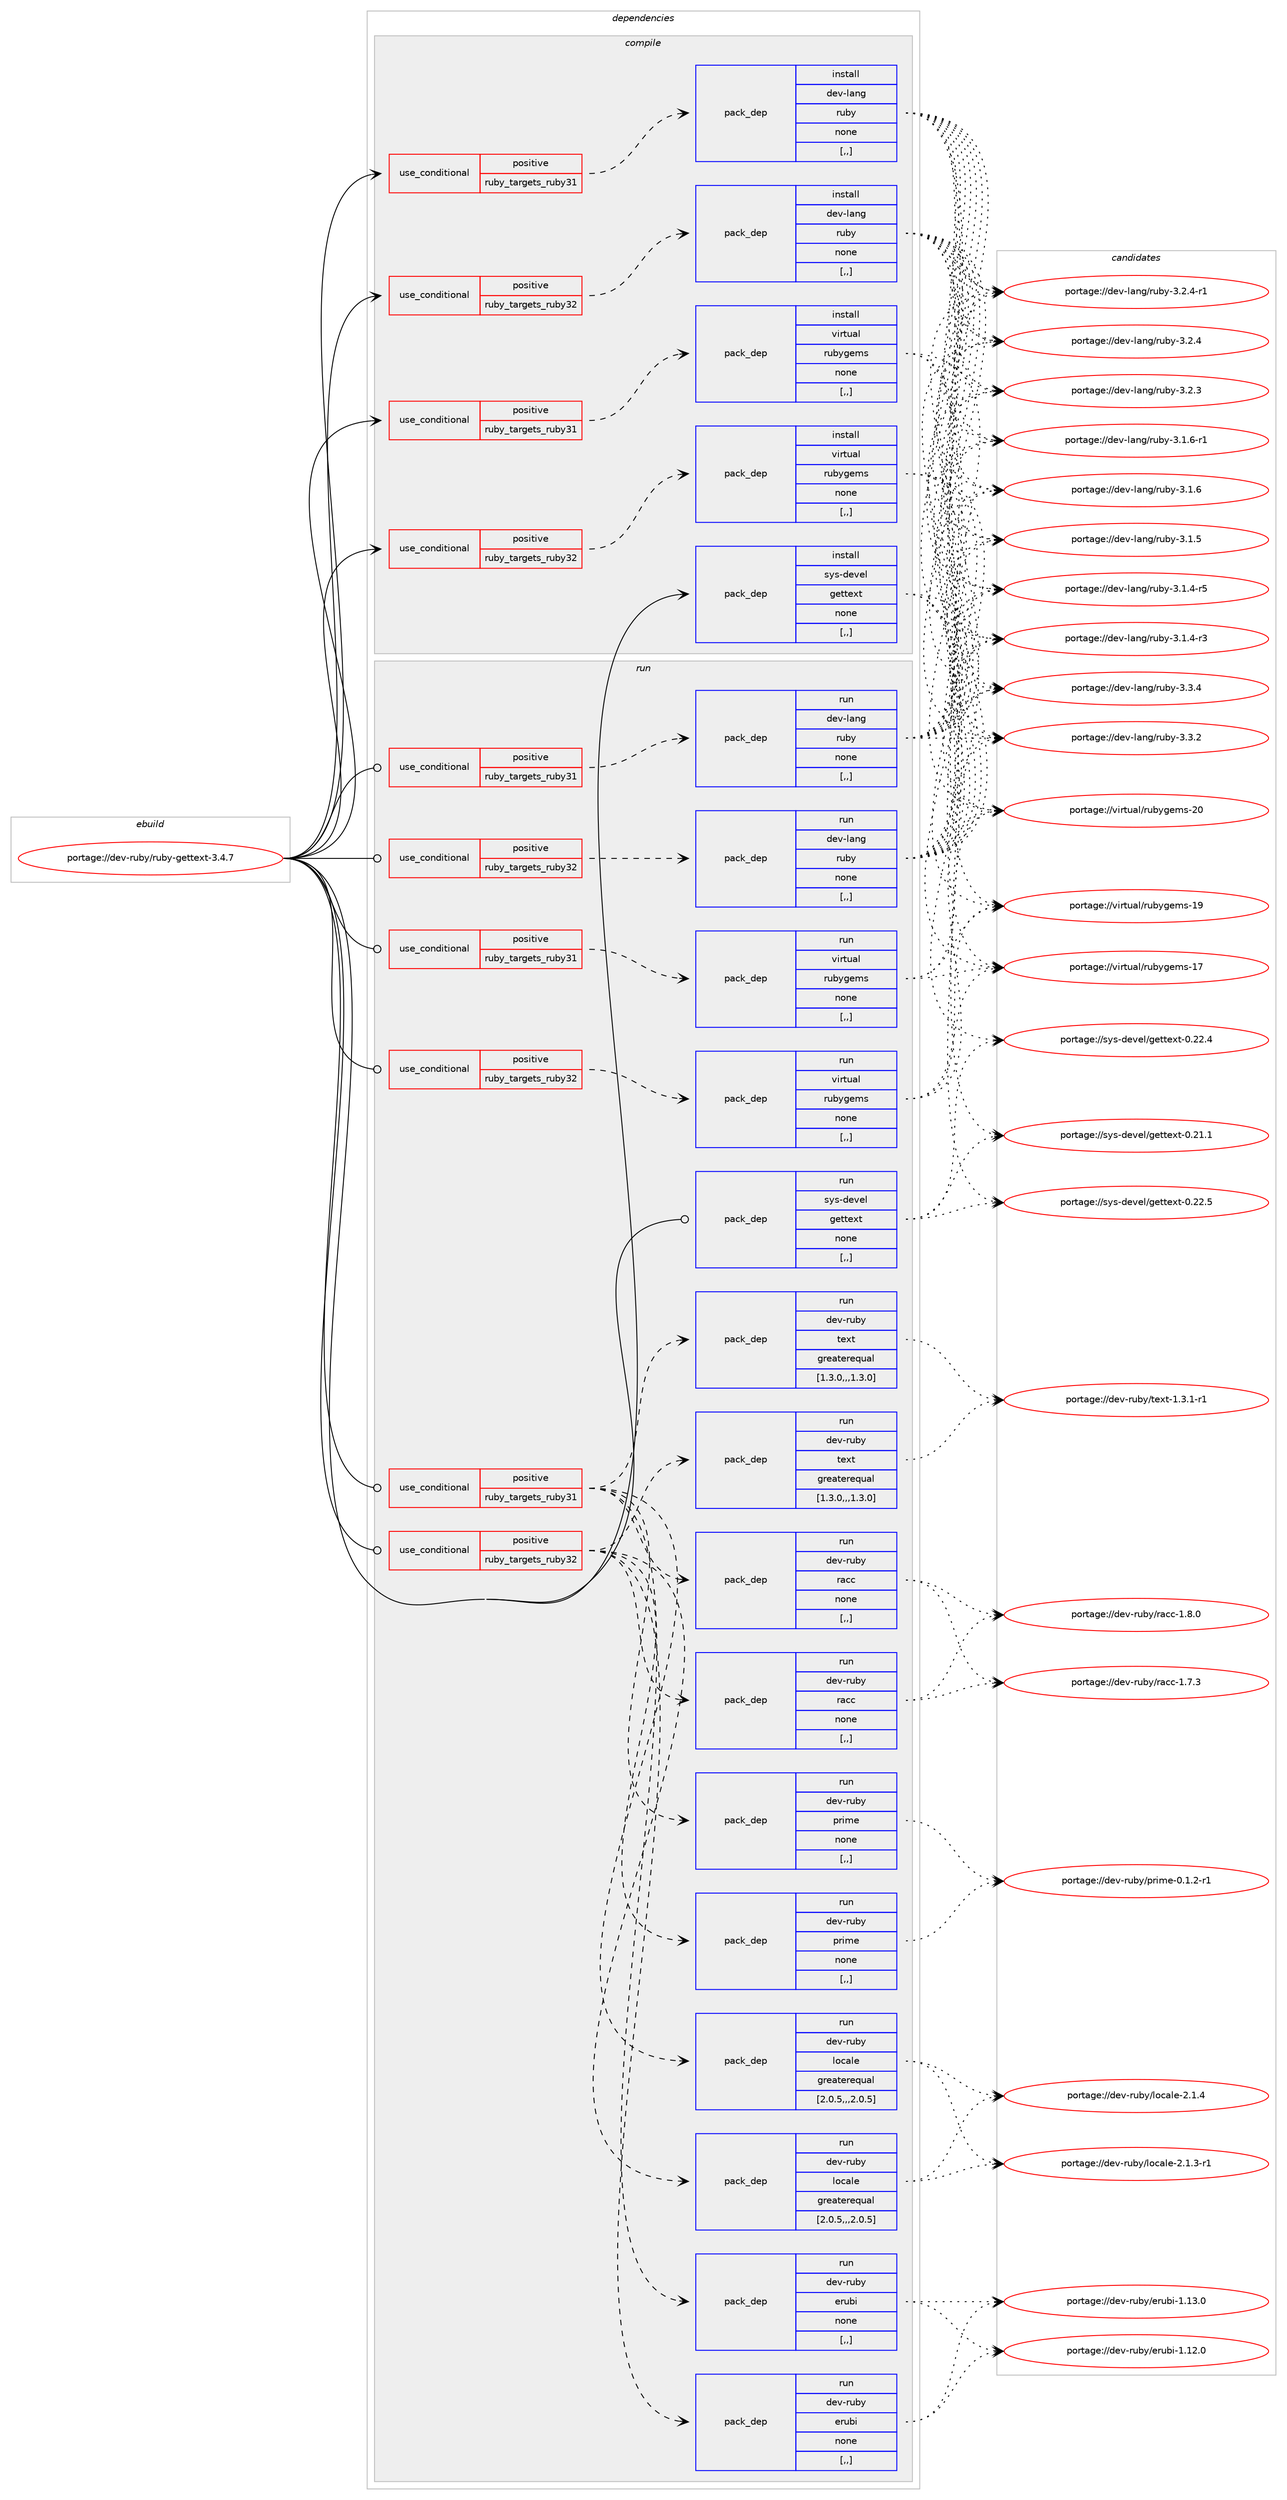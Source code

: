 digraph prolog {

# *************
# Graph options
# *************

newrank=true;
concentrate=true;
compound=true;
graph [rankdir=LR,fontname=Helvetica,fontsize=10,ranksep=1.5];#, ranksep=2.5, nodesep=0.2];
edge  [arrowhead=vee];
node  [fontname=Helvetica,fontsize=10];

# **********
# The ebuild
# **********

subgraph cluster_leftcol {
color=gray;
rank=same;
label=<<i>ebuild</i>>;
id [label="portage://dev-ruby/ruby-gettext-3.4.7", color=red, width=4, href="../dev-ruby/ruby-gettext-3.4.7.svg"];
}

# ****************
# The dependencies
# ****************

subgraph cluster_midcol {
color=gray;
label=<<i>dependencies</i>>;
subgraph cluster_compile {
fillcolor="#eeeeee";
style=filled;
label=<<i>compile</i>>;
subgraph cond55113 {
dependency199911 [label=<<TABLE BORDER="0" CELLBORDER="1" CELLSPACING="0" CELLPADDING="4"><TR><TD ROWSPAN="3" CELLPADDING="10">use_conditional</TD></TR><TR><TD>positive</TD></TR><TR><TD>ruby_targets_ruby31</TD></TR></TABLE>>, shape=none, color=red];
subgraph pack143409 {
dependency199912 [label=<<TABLE BORDER="0" CELLBORDER="1" CELLSPACING="0" CELLPADDING="4" WIDTH="220"><TR><TD ROWSPAN="6" CELLPADDING="30">pack_dep</TD></TR><TR><TD WIDTH="110">install</TD></TR><TR><TD>dev-lang</TD></TR><TR><TD>ruby</TD></TR><TR><TD>none</TD></TR><TR><TD>[,,]</TD></TR></TABLE>>, shape=none, color=blue];
}
dependency199911:e -> dependency199912:w [weight=20,style="dashed",arrowhead="vee"];
}
id:e -> dependency199911:w [weight=20,style="solid",arrowhead="vee"];
subgraph cond55114 {
dependency199913 [label=<<TABLE BORDER="0" CELLBORDER="1" CELLSPACING="0" CELLPADDING="4"><TR><TD ROWSPAN="3" CELLPADDING="10">use_conditional</TD></TR><TR><TD>positive</TD></TR><TR><TD>ruby_targets_ruby31</TD></TR></TABLE>>, shape=none, color=red];
subgraph pack143410 {
dependency199914 [label=<<TABLE BORDER="0" CELLBORDER="1" CELLSPACING="0" CELLPADDING="4" WIDTH="220"><TR><TD ROWSPAN="6" CELLPADDING="30">pack_dep</TD></TR><TR><TD WIDTH="110">install</TD></TR><TR><TD>virtual</TD></TR><TR><TD>rubygems</TD></TR><TR><TD>none</TD></TR><TR><TD>[,,]</TD></TR></TABLE>>, shape=none, color=blue];
}
dependency199913:e -> dependency199914:w [weight=20,style="dashed",arrowhead="vee"];
}
id:e -> dependency199913:w [weight=20,style="solid",arrowhead="vee"];
subgraph cond55115 {
dependency199915 [label=<<TABLE BORDER="0" CELLBORDER="1" CELLSPACING="0" CELLPADDING="4"><TR><TD ROWSPAN="3" CELLPADDING="10">use_conditional</TD></TR><TR><TD>positive</TD></TR><TR><TD>ruby_targets_ruby32</TD></TR></TABLE>>, shape=none, color=red];
subgraph pack143411 {
dependency199916 [label=<<TABLE BORDER="0" CELLBORDER="1" CELLSPACING="0" CELLPADDING="4" WIDTH="220"><TR><TD ROWSPAN="6" CELLPADDING="30">pack_dep</TD></TR><TR><TD WIDTH="110">install</TD></TR><TR><TD>dev-lang</TD></TR><TR><TD>ruby</TD></TR><TR><TD>none</TD></TR><TR><TD>[,,]</TD></TR></TABLE>>, shape=none, color=blue];
}
dependency199915:e -> dependency199916:w [weight=20,style="dashed",arrowhead="vee"];
}
id:e -> dependency199915:w [weight=20,style="solid",arrowhead="vee"];
subgraph cond55116 {
dependency199917 [label=<<TABLE BORDER="0" CELLBORDER="1" CELLSPACING="0" CELLPADDING="4"><TR><TD ROWSPAN="3" CELLPADDING="10">use_conditional</TD></TR><TR><TD>positive</TD></TR><TR><TD>ruby_targets_ruby32</TD></TR></TABLE>>, shape=none, color=red];
subgraph pack143412 {
dependency199918 [label=<<TABLE BORDER="0" CELLBORDER="1" CELLSPACING="0" CELLPADDING="4" WIDTH="220"><TR><TD ROWSPAN="6" CELLPADDING="30">pack_dep</TD></TR><TR><TD WIDTH="110">install</TD></TR><TR><TD>virtual</TD></TR><TR><TD>rubygems</TD></TR><TR><TD>none</TD></TR><TR><TD>[,,]</TD></TR></TABLE>>, shape=none, color=blue];
}
dependency199917:e -> dependency199918:w [weight=20,style="dashed",arrowhead="vee"];
}
id:e -> dependency199917:w [weight=20,style="solid",arrowhead="vee"];
subgraph pack143413 {
dependency199919 [label=<<TABLE BORDER="0" CELLBORDER="1" CELLSPACING="0" CELLPADDING="4" WIDTH="220"><TR><TD ROWSPAN="6" CELLPADDING="30">pack_dep</TD></TR><TR><TD WIDTH="110">install</TD></TR><TR><TD>sys-devel</TD></TR><TR><TD>gettext</TD></TR><TR><TD>none</TD></TR><TR><TD>[,,]</TD></TR></TABLE>>, shape=none, color=blue];
}
id:e -> dependency199919:w [weight=20,style="solid",arrowhead="vee"];
}
subgraph cluster_compileandrun {
fillcolor="#eeeeee";
style=filled;
label=<<i>compile and run</i>>;
}
subgraph cluster_run {
fillcolor="#eeeeee";
style=filled;
label=<<i>run</i>>;
subgraph cond55117 {
dependency199920 [label=<<TABLE BORDER="0" CELLBORDER="1" CELLSPACING="0" CELLPADDING="4"><TR><TD ROWSPAN="3" CELLPADDING="10">use_conditional</TD></TR><TR><TD>positive</TD></TR><TR><TD>ruby_targets_ruby31</TD></TR></TABLE>>, shape=none, color=red];
subgraph pack143414 {
dependency199921 [label=<<TABLE BORDER="0" CELLBORDER="1" CELLSPACING="0" CELLPADDING="4" WIDTH="220"><TR><TD ROWSPAN="6" CELLPADDING="30">pack_dep</TD></TR><TR><TD WIDTH="110">run</TD></TR><TR><TD>dev-lang</TD></TR><TR><TD>ruby</TD></TR><TR><TD>none</TD></TR><TR><TD>[,,]</TD></TR></TABLE>>, shape=none, color=blue];
}
dependency199920:e -> dependency199921:w [weight=20,style="dashed",arrowhead="vee"];
}
id:e -> dependency199920:w [weight=20,style="solid",arrowhead="odot"];
subgraph cond55118 {
dependency199922 [label=<<TABLE BORDER="0" CELLBORDER="1" CELLSPACING="0" CELLPADDING="4"><TR><TD ROWSPAN="3" CELLPADDING="10">use_conditional</TD></TR><TR><TD>positive</TD></TR><TR><TD>ruby_targets_ruby31</TD></TR></TABLE>>, shape=none, color=red];
subgraph pack143415 {
dependency199923 [label=<<TABLE BORDER="0" CELLBORDER="1" CELLSPACING="0" CELLPADDING="4" WIDTH="220"><TR><TD ROWSPAN="6" CELLPADDING="30">pack_dep</TD></TR><TR><TD WIDTH="110">run</TD></TR><TR><TD>dev-ruby</TD></TR><TR><TD>erubi</TD></TR><TR><TD>none</TD></TR><TR><TD>[,,]</TD></TR></TABLE>>, shape=none, color=blue];
}
dependency199922:e -> dependency199923:w [weight=20,style="dashed",arrowhead="vee"];
subgraph pack143416 {
dependency199924 [label=<<TABLE BORDER="0" CELLBORDER="1" CELLSPACING="0" CELLPADDING="4" WIDTH="220"><TR><TD ROWSPAN="6" CELLPADDING="30">pack_dep</TD></TR><TR><TD WIDTH="110">run</TD></TR><TR><TD>dev-ruby</TD></TR><TR><TD>locale</TD></TR><TR><TD>greaterequal</TD></TR><TR><TD>[2.0.5,,,2.0.5]</TD></TR></TABLE>>, shape=none, color=blue];
}
dependency199922:e -> dependency199924:w [weight=20,style="dashed",arrowhead="vee"];
subgraph pack143417 {
dependency199925 [label=<<TABLE BORDER="0" CELLBORDER="1" CELLSPACING="0" CELLPADDING="4" WIDTH="220"><TR><TD ROWSPAN="6" CELLPADDING="30">pack_dep</TD></TR><TR><TD WIDTH="110">run</TD></TR><TR><TD>dev-ruby</TD></TR><TR><TD>prime</TD></TR><TR><TD>none</TD></TR><TR><TD>[,,]</TD></TR></TABLE>>, shape=none, color=blue];
}
dependency199922:e -> dependency199925:w [weight=20,style="dashed",arrowhead="vee"];
subgraph pack143418 {
dependency199926 [label=<<TABLE BORDER="0" CELLBORDER="1" CELLSPACING="0" CELLPADDING="4" WIDTH="220"><TR><TD ROWSPAN="6" CELLPADDING="30">pack_dep</TD></TR><TR><TD WIDTH="110">run</TD></TR><TR><TD>dev-ruby</TD></TR><TR><TD>racc</TD></TR><TR><TD>none</TD></TR><TR><TD>[,,]</TD></TR></TABLE>>, shape=none, color=blue];
}
dependency199922:e -> dependency199926:w [weight=20,style="dashed",arrowhead="vee"];
subgraph pack143419 {
dependency199927 [label=<<TABLE BORDER="0" CELLBORDER="1" CELLSPACING="0" CELLPADDING="4" WIDTH="220"><TR><TD ROWSPAN="6" CELLPADDING="30">pack_dep</TD></TR><TR><TD WIDTH="110">run</TD></TR><TR><TD>dev-ruby</TD></TR><TR><TD>text</TD></TR><TR><TD>greaterequal</TD></TR><TR><TD>[1.3.0,,,1.3.0]</TD></TR></TABLE>>, shape=none, color=blue];
}
dependency199922:e -> dependency199927:w [weight=20,style="dashed",arrowhead="vee"];
}
id:e -> dependency199922:w [weight=20,style="solid",arrowhead="odot"];
subgraph cond55119 {
dependency199928 [label=<<TABLE BORDER="0" CELLBORDER="1" CELLSPACING="0" CELLPADDING="4"><TR><TD ROWSPAN="3" CELLPADDING="10">use_conditional</TD></TR><TR><TD>positive</TD></TR><TR><TD>ruby_targets_ruby31</TD></TR></TABLE>>, shape=none, color=red];
subgraph pack143420 {
dependency199929 [label=<<TABLE BORDER="0" CELLBORDER="1" CELLSPACING="0" CELLPADDING="4" WIDTH="220"><TR><TD ROWSPAN="6" CELLPADDING="30">pack_dep</TD></TR><TR><TD WIDTH="110">run</TD></TR><TR><TD>virtual</TD></TR><TR><TD>rubygems</TD></TR><TR><TD>none</TD></TR><TR><TD>[,,]</TD></TR></TABLE>>, shape=none, color=blue];
}
dependency199928:e -> dependency199929:w [weight=20,style="dashed",arrowhead="vee"];
}
id:e -> dependency199928:w [weight=20,style="solid",arrowhead="odot"];
subgraph cond55120 {
dependency199930 [label=<<TABLE BORDER="0" CELLBORDER="1" CELLSPACING="0" CELLPADDING="4"><TR><TD ROWSPAN="3" CELLPADDING="10">use_conditional</TD></TR><TR><TD>positive</TD></TR><TR><TD>ruby_targets_ruby32</TD></TR></TABLE>>, shape=none, color=red];
subgraph pack143421 {
dependency199931 [label=<<TABLE BORDER="0" CELLBORDER="1" CELLSPACING="0" CELLPADDING="4" WIDTH="220"><TR><TD ROWSPAN="6" CELLPADDING="30">pack_dep</TD></TR><TR><TD WIDTH="110">run</TD></TR><TR><TD>dev-lang</TD></TR><TR><TD>ruby</TD></TR><TR><TD>none</TD></TR><TR><TD>[,,]</TD></TR></TABLE>>, shape=none, color=blue];
}
dependency199930:e -> dependency199931:w [weight=20,style="dashed",arrowhead="vee"];
}
id:e -> dependency199930:w [weight=20,style="solid",arrowhead="odot"];
subgraph cond55121 {
dependency199932 [label=<<TABLE BORDER="0" CELLBORDER="1" CELLSPACING="0" CELLPADDING="4"><TR><TD ROWSPAN="3" CELLPADDING="10">use_conditional</TD></TR><TR><TD>positive</TD></TR><TR><TD>ruby_targets_ruby32</TD></TR></TABLE>>, shape=none, color=red];
subgraph pack143422 {
dependency199933 [label=<<TABLE BORDER="0" CELLBORDER="1" CELLSPACING="0" CELLPADDING="4" WIDTH="220"><TR><TD ROWSPAN="6" CELLPADDING="30">pack_dep</TD></TR><TR><TD WIDTH="110">run</TD></TR><TR><TD>dev-ruby</TD></TR><TR><TD>erubi</TD></TR><TR><TD>none</TD></TR><TR><TD>[,,]</TD></TR></TABLE>>, shape=none, color=blue];
}
dependency199932:e -> dependency199933:w [weight=20,style="dashed",arrowhead="vee"];
subgraph pack143423 {
dependency199934 [label=<<TABLE BORDER="0" CELLBORDER="1" CELLSPACING="0" CELLPADDING="4" WIDTH="220"><TR><TD ROWSPAN="6" CELLPADDING="30">pack_dep</TD></TR><TR><TD WIDTH="110">run</TD></TR><TR><TD>dev-ruby</TD></TR><TR><TD>locale</TD></TR><TR><TD>greaterequal</TD></TR><TR><TD>[2.0.5,,,2.0.5]</TD></TR></TABLE>>, shape=none, color=blue];
}
dependency199932:e -> dependency199934:w [weight=20,style="dashed",arrowhead="vee"];
subgraph pack143424 {
dependency199935 [label=<<TABLE BORDER="0" CELLBORDER="1" CELLSPACING="0" CELLPADDING="4" WIDTH="220"><TR><TD ROWSPAN="6" CELLPADDING="30">pack_dep</TD></TR><TR><TD WIDTH="110">run</TD></TR><TR><TD>dev-ruby</TD></TR><TR><TD>prime</TD></TR><TR><TD>none</TD></TR><TR><TD>[,,]</TD></TR></TABLE>>, shape=none, color=blue];
}
dependency199932:e -> dependency199935:w [weight=20,style="dashed",arrowhead="vee"];
subgraph pack143425 {
dependency199936 [label=<<TABLE BORDER="0" CELLBORDER="1" CELLSPACING="0" CELLPADDING="4" WIDTH="220"><TR><TD ROWSPAN="6" CELLPADDING="30">pack_dep</TD></TR><TR><TD WIDTH="110">run</TD></TR><TR><TD>dev-ruby</TD></TR><TR><TD>racc</TD></TR><TR><TD>none</TD></TR><TR><TD>[,,]</TD></TR></TABLE>>, shape=none, color=blue];
}
dependency199932:e -> dependency199936:w [weight=20,style="dashed",arrowhead="vee"];
subgraph pack143426 {
dependency199937 [label=<<TABLE BORDER="0" CELLBORDER="1" CELLSPACING="0" CELLPADDING="4" WIDTH="220"><TR><TD ROWSPAN="6" CELLPADDING="30">pack_dep</TD></TR><TR><TD WIDTH="110">run</TD></TR><TR><TD>dev-ruby</TD></TR><TR><TD>text</TD></TR><TR><TD>greaterequal</TD></TR><TR><TD>[1.3.0,,,1.3.0]</TD></TR></TABLE>>, shape=none, color=blue];
}
dependency199932:e -> dependency199937:w [weight=20,style="dashed",arrowhead="vee"];
}
id:e -> dependency199932:w [weight=20,style="solid",arrowhead="odot"];
subgraph cond55122 {
dependency199938 [label=<<TABLE BORDER="0" CELLBORDER="1" CELLSPACING="0" CELLPADDING="4"><TR><TD ROWSPAN="3" CELLPADDING="10">use_conditional</TD></TR><TR><TD>positive</TD></TR><TR><TD>ruby_targets_ruby32</TD></TR></TABLE>>, shape=none, color=red];
subgraph pack143427 {
dependency199939 [label=<<TABLE BORDER="0" CELLBORDER="1" CELLSPACING="0" CELLPADDING="4" WIDTH="220"><TR><TD ROWSPAN="6" CELLPADDING="30">pack_dep</TD></TR><TR><TD WIDTH="110">run</TD></TR><TR><TD>virtual</TD></TR><TR><TD>rubygems</TD></TR><TR><TD>none</TD></TR><TR><TD>[,,]</TD></TR></TABLE>>, shape=none, color=blue];
}
dependency199938:e -> dependency199939:w [weight=20,style="dashed",arrowhead="vee"];
}
id:e -> dependency199938:w [weight=20,style="solid",arrowhead="odot"];
subgraph pack143428 {
dependency199940 [label=<<TABLE BORDER="0" CELLBORDER="1" CELLSPACING="0" CELLPADDING="4" WIDTH="220"><TR><TD ROWSPAN="6" CELLPADDING="30">pack_dep</TD></TR><TR><TD WIDTH="110">run</TD></TR><TR><TD>sys-devel</TD></TR><TR><TD>gettext</TD></TR><TR><TD>none</TD></TR><TR><TD>[,,]</TD></TR></TABLE>>, shape=none, color=blue];
}
id:e -> dependency199940:w [weight=20,style="solid",arrowhead="odot"];
}
}

# **************
# The candidates
# **************

subgraph cluster_choices {
rank=same;
color=gray;
label=<<i>candidates</i>>;

subgraph choice143409 {
color=black;
nodesep=1;
choice10010111845108971101034711411798121455146514652 [label="portage://dev-lang/ruby-3.3.4", color=red, width=4,href="../dev-lang/ruby-3.3.4.svg"];
choice10010111845108971101034711411798121455146514650 [label="portage://dev-lang/ruby-3.3.2", color=red, width=4,href="../dev-lang/ruby-3.3.2.svg"];
choice100101118451089711010347114117981214551465046524511449 [label="portage://dev-lang/ruby-3.2.4-r1", color=red, width=4,href="../dev-lang/ruby-3.2.4-r1.svg"];
choice10010111845108971101034711411798121455146504652 [label="portage://dev-lang/ruby-3.2.4", color=red, width=4,href="../dev-lang/ruby-3.2.4.svg"];
choice10010111845108971101034711411798121455146504651 [label="portage://dev-lang/ruby-3.2.3", color=red, width=4,href="../dev-lang/ruby-3.2.3.svg"];
choice100101118451089711010347114117981214551464946544511449 [label="portage://dev-lang/ruby-3.1.6-r1", color=red, width=4,href="../dev-lang/ruby-3.1.6-r1.svg"];
choice10010111845108971101034711411798121455146494654 [label="portage://dev-lang/ruby-3.1.6", color=red, width=4,href="../dev-lang/ruby-3.1.6.svg"];
choice10010111845108971101034711411798121455146494653 [label="portage://dev-lang/ruby-3.1.5", color=red, width=4,href="../dev-lang/ruby-3.1.5.svg"];
choice100101118451089711010347114117981214551464946524511453 [label="portage://dev-lang/ruby-3.1.4-r5", color=red, width=4,href="../dev-lang/ruby-3.1.4-r5.svg"];
choice100101118451089711010347114117981214551464946524511451 [label="portage://dev-lang/ruby-3.1.4-r3", color=red, width=4,href="../dev-lang/ruby-3.1.4-r3.svg"];
dependency199912:e -> choice10010111845108971101034711411798121455146514652:w [style=dotted,weight="100"];
dependency199912:e -> choice10010111845108971101034711411798121455146514650:w [style=dotted,weight="100"];
dependency199912:e -> choice100101118451089711010347114117981214551465046524511449:w [style=dotted,weight="100"];
dependency199912:e -> choice10010111845108971101034711411798121455146504652:w [style=dotted,weight="100"];
dependency199912:e -> choice10010111845108971101034711411798121455146504651:w [style=dotted,weight="100"];
dependency199912:e -> choice100101118451089711010347114117981214551464946544511449:w [style=dotted,weight="100"];
dependency199912:e -> choice10010111845108971101034711411798121455146494654:w [style=dotted,weight="100"];
dependency199912:e -> choice10010111845108971101034711411798121455146494653:w [style=dotted,weight="100"];
dependency199912:e -> choice100101118451089711010347114117981214551464946524511453:w [style=dotted,weight="100"];
dependency199912:e -> choice100101118451089711010347114117981214551464946524511451:w [style=dotted,weight="100"];
}
subgraph choice143410 {
color=black;
nodesep=1;
choice118105114116117971084711411798121103101109115455048 [label="portage://virtual/rubygems-20", color=red, width=4,href="../virtual/rubygems-20.svg"];
choice118105114116117971084711411798121103101109115454957 [label="portage://virtual/rubygems-19", color=red, width=4,href="../virtual/rubygems-19.svg"];
choice118105114116117971084711411798121103101109115454955 [label="portage://virtual/rubygems-17", color=red, width=4,href="../virtual/rubygems-17.svg"];
dependency199914:e -> choice118105114116117971084711411798121103101109115455048:w [style=dotted,weight="100"];
dependency199914:e -> choice118105114116117971084711411798121103101109115454957:w [style=dotted,weight="100"];
dependency199914:e -> choice118105114116117971084711411798121103101109115454955:w [style=dotted,weight="100"];
}
subgraph choice143411 {
color=black;
nodesep=1;
choice10010111845108971101034711411798121455146514652 [label="portage://dev-lang/ruby-3.3.4", color=red, width=4,href="../dev-lang/ruby-3.3.4.svg"];
choice10010111845108971101034711411798121455146514650 [label="portage://dev-lang/ruby-3.3.2", color=red, width=4,href="../dev-lang/ruby-3.3.2.svg"];
choice100101118451089711010347114117981214551465046524511449 [label="portage://dev-lang/ruby-3.2.4-r1", color=red, width=4,href="../dev-lang/ruby-3.2.4-r1.svg"];
choice10010111845108971101034711411798121455146504652 [label="portage://dev-lang/ruby-3.2.4", color=red, width=4,href="../dev-lang/ruby-3.2.4.svg"];
choice10010111845108971101034711411798121455146504651 [label="portage://dev-lang/ruby-3.2.3", color=red, width=4,href="../dev-lang/ruby-3.2.3.svg"];
choice100101118451089711010347114117981214551464946544511449 [label="portage://dev-lang/ruby-3.1.6-r1", color=red, width=4,href="../dev-lang/ruby-3.1.6-r1.svg"];
choice10010111845108971101034711411798121455146494654 [label="portage://dev-lang/ruby-3.1.6", color=red, width=4,href="../dev-lang/ruby-3.1.6.svg"];
choice10010111845108971101034711411798121455146494653 [label="portage://dev-lang/ruby-3.1.5", color=red, width=4,href="../dev-lang/ruby-3.1.5.svg"];
choice100101118451089711010347114117981214551464946524511453 [label="portage://dev-lang/ruby-3.1.4-r5", color=red, width=4,href="../dev-lang/ruby-3.1.4-r5.svg"];
choice100101118451089711010347114117981214551464946524511451 [label="portage://dev-lang/ruby-3.1.4-r3", color=red, width=4,href="../dev-lang/ruby-3.1.4-r3.svg"];
dependency199916:e -> choice10010111845108971101034711411798121455146514652:w [style=dotted,weight="100"];
dependency199916:e -> choice10010111845108971101034711411798121455146514650:w [style=dotted,weight="100"];
dependency199916:e -> choice100101118451089711010347114117981214551465046524511449:w [style=dotted,weight="100"];
dependency199916:e -> choice10010111845108971101034711411798121455146504652:w [style=dotted,weight="100"];
dependency199916:e -> choice10010111845108971101034711411798121455146504651:w [style=dotted,weight="100"];
dependency199916:e -> choice100101118451089711010347114117981214551464946544511449:w [style=dotted,weight="100"];
dependency199916:e -> choice10010111845108971101034711411798121455146494654:w [style=dotted,weight="100"];
dependency199916:e -> choice10010111845108971101034711411798121455146494653:w [style=dotted,weight="100"];
dependency199916:e -> choice100101118451089711010347114117981214551464946524511453:w [style=dotted,weight="100"];
dependency199916:e -> choice100101118451089711010347114117981214551464946524511451:w [style=dotted,weight="100"];
}
subgraph choice143412 {
color=black;
nodesep=1;
choice118105114116117971084711411798121103101109115455048 [label="portage://virtual/rubygems-20", color=red, width=4,href="../virtual/rubygems-20.svg"];
choice118105114116117971084711411798121103101109115454957 [label="portage://virtual/rubygems-19", color=red, width=4,href="../virtual/rubygems-19.svg"];
choice118105114116117971084711411798121103101109115454955 [label="portage://virtual/rubygems-17", color=red, width=4,href="../virtual/rubygems-17.svg"];
dependency199918:e -> choice118105114116117971084711411798121103101109115455048:w [style=dotted,weight="100"];
dependency199918:e -> choice118105114116117971084711411798121103101109115454957:w [style=dotted,weight="100"];
dependency199918:e -> choice118105114116117971084711411798121103101109115454955:w [style=dotted,weight="100"];
}
subgraph choice143413 {
color=black;
nodesep=1;
choice115121115451001011181011084710310111611610112011645484650504653 [label="portage://sys-devel/gettext-0.22.5", color=red, width=4,href="../sys-devel/gettext-0.22.5.svg"];
choice115121115451001011181011084710310111611610112011645484650504652 [label="portage://sys-devel/gettext-0.22.4", color=red, width=4,href="../sys-devel/gettext-0.22.4.svg"];
choice115121115451001011181011084710310111611610112011645484650494649 [label="portage://sys-devel/gettext-0.21.1", color=red, width=4,href="../sys-devel/gettext-0.21.1.svg"];
dependency199919:e -> choice115121115451001011181011084710310111611610112011645484650504653:w [style=dotted,weight="100"];
dependency199919:e -> choice115121115451001011181011084710310111611610112011645484650504652:w [style=dotted,weight="100"];
dependency199919:e -> choice115121115451001011181011084710310111611610112011645484650494649:w [style=dotted,weight="100"];
}
subgraph choice143414 {
color=black;
nodesep=1;
choice10010111845108971101034711411798121455146514652 [label="portage://dev-lang/ruby-3.3.4", color=red, width=4,href="../dev-lang/ruby-3.3.4.svg"];
choice10010111845108971101034711411798121455146514650 [label="portage://dev-lang/ruby-3.3.2", color=red, width=4,href="../dev-lang/ruby-3.3.2.svg"];
choice100101118451089711010347114117981214551465046524511449 [label="portage://dev-lang/ruby-3.2.4-r1", color=red, width=4,href="../dev-lang/ruby-3.2.4-r1.svg"];
choice10010111845108971101034711411798121455146504652 [label="portage://dev-lang/ruby-3.2.4", color=red, width=4,href="../dev-lang/ruby-3.2.4.svg"];
choice10010111845108971101034711411798121455146504651 [label="portage://dev-lang/ruby-3.2.3", color=red, width=4,href="../dev-lang/ruby-3.2.3.svg"];
choice100101118451089711010347114117981214551464946544511449 [label="portage://dev-lang/ruby-3.1.6-r1", color=red, width=4,href="../dev-lang/ruby-3.1.6-r1.svg"];
choice10010111845108971101034711411798121455146494654 [label="portage://dev-lang/ruby-3.1.6", color=red, width=4,href="../dev-lang/ruby-3.1.6.svg"];
choice10010111845108971101034711411798121455146494653 [label="portage://dev-lang/ruby-3.1.5", color=red, width=4,href="../dev-lang/ruby-3.1.5.svg"];
choice100101118451089711010347114117981214551464946524511453 [label="portage://dev-lang/ruby-3.1.4-r5", color=red, width=4,href="../dev-lang/ruby-3.1.4-r5.svg"];
choice100101118451089711010347114117981214551464946524511451 [label="portage://dev-lang/ruby-3.1.4-r3", color=red, width=4,href="../dev-lang/ruby-3.1.4-r3.svg"];
dependency199921:e -> choice10010111845108971101034711411798121455146514652:w [style=dotted,weight="100"];
dependency199921:e -> choice10010111845108971101034711411798121455146514650:w [style=dotted,weight="100"];
dependency199921:e -> choice100101118451089711010347114117981214551465046524511449:w [style=dotted,weight="100"];
dependency199921:e -> choice10010111845108971101034711411798121455146504652:w [style=dotted,weight="100"];
dependency199921:e -> choice10010111845108971101034711411798121455146504651:w [style=dotted,weight="100"];
dependency199921:e -> choice100101118451089711010347114117981214551464946544511449:w [style=dotted,weight="100"];
dependency199921:e -> choice10010111845108971101034711411798121455146494654:w [style=dotted,weight="100"];
dependency199921:e -> choice10010111845108971101034711411798121455146494653:w [style=dotted,weight="100"];
dependency199921:e -> choice100101118451089711010347114117981214551464946524511453:w [style=dotted,weight="100"];
dependency199921:e -> choice100101118451089711010347114117981214551464946524511451:w [style=dotted,weight="100"];
}
subgraph choice143415 {
color=black;
nodesep=1;
choice1001011184511411798121471011141179810545494649514648 [label="portage://dev-ruby/erubi-1.13.0", color=red, width=4,href="../dev-ruby/erubi-1.13.0.svg"];
choice1001011184511411798121471011141179810545494649504648 [label="portage://dev-ruby/erubi-1.12.0", color=red, width=4,href="../dev-ruby/erubi-1.12.0.svg"];
dependency199923:e -> choice1001011184511411798121471011141179810545494649514648:w [style=dotted,weight="100"];
dependency199923:e -> choice1001011184511411798121471011141179810545494649504648:w [style=dotted,weight="100"];
}
subgraph choice143416 {
color=black;
nodesep=1;
choice1001011184511411798121471081119997108101455046494652 [label="portage://dev-ruby/locale-2.1.4", color=red, width=4,href="../dev-ruby/locale-2.1.4.svg"];
choice10010111845114117981214710811199971081014550464946514511449 [label="portage://dev-ruby/locale-2.1.3-r1", color=red, width=4,href="../dev-ruby/locale-2.1.3-r1.svg"];
dependency199924:e -> choice1001011184511411798121471081119997108101455046494652:w [style=dotted,weight="100"];
dependency199924:e -> choice10010111845114117981214710811199971081014550464946514511449:w [style=dotted,weight="100"];
}
subgraph choice143417 {
color=black;
nodesep=1;
choice1001011184511411798121471121141051091014548464946504511449 [label="portage://dev-ruby/prime-0.1.2-r1", color=red, width=4,href="../dev-ruby/prime-0.1.2-r1.svg"];
dependency199925:e -> choice1001011184511411798121471121141051091014548464946504511449:w [style=dotted,weight="100"];
}
subgraph choice143418 {
color=black;
nodesep=1;
choice100101118451141179812147114979999454946564648 [label="portage://dev-ruby/racc-1.8.0", color=red, width=4,href="../dev-ruby/racc-1.8.0.svg"];
choice100101118451141179812147114979999454946554651 [label="portage://dev-ruby/racc-1.7.3", color=red, width=4,href="../dev-ruby/racc-1.7.3.svg"];
dependency199926:e -> choice100101118451141179812147114979999454946564648:w [style=dotted,weight="100"];
dependency199926:e -> choice100101118451141179812147114979999454946554651:w [style=dotted,weight="100"];
}
subgraph choice143419 {
color=black;
nodesep=1;
choice1001011184511411798121471161011201164549465146494511449 [label="portage://dev-ruby/text-1.3.1-r1", color=red, width=4,href="../dev-ruby/text-1.3.1-r1.svg"];
dependency199927:e -> choice1001011184511411798121471161011201164549465146494511449:w [style=dotted,weight="100"];
}
subgraph choice143420 {
color=black;
nodesep=1;
choice118105114116117971084711411798121103101109115455048 [label="portage://virtual/rubygems-20", color=red, width=4,href="../virtual/rubygems-20.svg"];
choice118105114116117971084711411798121103101109115454957 [label="portage://virtual/rubygems-19", color=red, width=4,href="../virtual/rubygems-19.svg"];
choice118105114116117971084711411798121103101109115454955 [label="portage://virtual/rubygems-17", color=red, width=4,href="../virtual/rubygems-17.svg"];
dependency199929:e -> choice118105114116117971084711411798121103101109115455048:w [style=dotted,weight="100"];
dependency199929:e -> choice118105114116117971084711411798121103101109115454957:w [style=dotted,weight="100"];
dependency199929:e -> choice118105114116117971084711411798121103101109115454955:w [style=dotted,weight="100"];
}
subgraph choice143421 {
color=black;
nodesep=1;
choice10010111845108971101034711411798121455146514652 [label="portage://dev-lang/ruby-3.3.4", color=red, width=4,href="../dev-lang/ruby-3.3.4.svg"];
choice10010111845108971101034711411798121455146514650 [label="portage://dev-lang/ruby-3.3.2", color=red, width=4,href="../dev-lang/ruby-3.3.2.svg"];
choice100101118451089711010347114117981214551465046524511449 [label="portage://dev-lang/ruby-3.2.4-r1", color=red, width=4,href="../dev-lang/ruby-3.2.4-r1.svg"];
choice10010111845108971101034711411798121455146504652 [label="portage://dev-lang/ruby-3.2.4", color=red, width=4,href="../dev-lang/ruby-3.2.4.svg"];
choice10010111845108971101034711411798121455146504651 [label="portage://dev-lang/ruby-3.2.3", color=red, width=4,href="../dev-lang/ruby-3.2.3.svg"];
choice100101118451089711010347114117981214551464946544511449 [label="portage://dev-lang/ruby-3.1.6-r1", color=red, width=4,href="../dev-lang/ruby-3.1.6-r1.svg"];
choice10010111845108971101034711411798121455146494654 [label="portage://dev-lang/ruby-3.1.6", color=red, width=4,href="../dev-lang/ruby-3.1.6.svg"];
choice10010111845108971101034711411798121455146494653 [label="portage://dev-lang/ruby-3.1.5", color=red, width=4,href="../dev-lang/ruby-3.1.5.svg"];
choice100101118451089711010347114117981214551464946524511453 [label="portage://dev-lang/ruby-3.1.4-r5", color=red, width=4,href="../dev-lang/ruby-3.1.4-r5.svg"];
choice100101118451089711010347114117981214551464946524511451 [label="portage://dev-lang/ruby-3.1.4-r3", color=red, width=4,href="../dev-lang/ruby-3.1.4-r3.svg"];
dependency199931:e -> choice10010111845108971101034711411798121455146514652:w [style=dotted,weight="100"];
dependency199931:e -> choice10010111845108971101034711411798121455146514650:w [style=dotted,weight="100"];
dependency199931:e -> choice100101118451089711010347114117981214551465046524511449:w [style=dotted,weight="100"];
dependency199931:e -> choice10010111845108971101034711411798121455146504652:w [style=dotted,weight="100"];
dependency199931:e -> choice10010111845108971101034711411798121455146504651:w [style=dotted,weight="100"];
dependency199931:e -> choice100101118451089711010347114117981214551464946544511449:w [style=dotted,weight="100"];
dependency199931:e -> choice10010111845108971101034711411798121455146494654:w [style=dotted,weight="100"];
dependency199931:e -> choice10010111845108971101034711411798121455146494653:w [style=dotted,weight="100"];
dependency199931:e -> choice100101118451089711010347114117981214551464946524511453:w [style=dotted,weight="100"];
dependency199931:e -> choice100101118451089711010347114117981214551464946524511451:w [style=dotted,weight="100"];
}
subgraph choice143422 {
color=black;
nodesep=1;
choice1001011184511411798121471011141179810545494649514648 [label="portage://dev-ruby/erubi-1.13.0", color=red, width=4,href="../dev-ruby/erubi-1.13.0.svg"];
choice1001011184511411798121471011141179810545494649504648 [label="portage://dev-ruby/erubi-1.12.0", color=red, width=4,href="../dev-ruby/erubi-1.12.0.svg"];
dependency199933:e -> choice1001011184511411798121471011141179810545494649514648:w [style=dotted,weight="100"];
dependency199933:e -> choice1001011184511411798121471011141179810545494649504648:w [style=dotted,weight="100"];
}
subgraph choice143423 {
color=black;
nodesep=1;
choice1001011184511411798121471081119997108101455046494652 [label="portage://dev-ruby/locale-2.1.4", color=red, width=4,href="../dev-ruby/locale-2.1.4.svg"];
choice10010111845114117981214710811199971081014550464946514511449 [label="portage://dev-ruby/locale-2.1.3-r1", color=red, width=4,href="../dev-ruby/locale-2.1.3-r1.svg"];
dependency199934:e -> choice1001011184511411798121471081119997108101455046494652:w [style=dotted,weight="100"];
dependency199934:e -> choice10010111845114117981214710811199971081014550464946514511449:w [style=dotted,weight="100"];
}
subgraph choice143424 {
color=black;
nodesep=1;
choice1001011184511411798121471121141051091014548464946504511449 [label="portage://dev-ruby/prime-0.1.2-r1", color=red, width=4,href="../dev-ruby/prime-0.1.2-r1.svg"];
dependency199935:e -> choice1001011184511411798121471121141051091014548464946504511449:w [style=dotted,weight="100"];
}
subgraph choice143425 {
color=black;
nodesep=1;
choice100101118451141179812147114979999454946564648 [label="portage://dev-ruby/racc-1.8.0", color=red, width=4,href="../dev-ruby/racc-1.8.0.svg"];
choice100101118451141179812147114979999454946554651 [label="portage://dev-ruby/racc-1.7.3", color=red, width=4,href="../dev-ruby/racc-1.7.3.svg"];
dependency199936:e -> choice100101118451141179812147114979999454946564648:w [style=dotted,weight="100"];
dependency199936:e -> choice100101118451141179812147114979999454946554651:w [style=dotted,weight="100"];
}
subgraph choice143426 {
color=black;
nodesep=1;
choice1001011184511411798121471161011201164549465146494511449 [label="portage://dev-ruby/text-1.3.1-r1", color=red, width=4,href="../dev-ruby/text-1.3.1-r1.svg"];
dependency199937:e -> choice1001011184511411798121471161011201164549465146494511449:w [style=dotted,weight="100"];
}
subgraph choice143427 {
color=black;
nodesep=1;
choice118105114116117971084711411798121103101109115455048 [label="portage://virtual/rubygems-20", color=red, width=4,href="../virtual/rubygems-20.svg"];
choice118105114116117971084711411798121103101109115454957 [label="portage://virtual/rubygems-19", color=red, width=4,href="../virtual/rubygems-19.svg"];
choice118105114116117971084711411798121103101109115454955 [label="portage://virtual/rubygems-17", color=red, width=4,href="../virtual/rubygems-17.svg"];
dependency199939:e -> choice118105114116117971084711411798121103101109115455048:w [style=dotted,weight="100"];
dependency199939:e -> choice118105114116117971084711411798121103101109115454957:w [style=dotted,weight="100"];
dependency199939:e -> choice118105114116117971084711411798121103101109115454955:w [style=dotted,weight="100"];
}
subgraph choice143428 {
color=black;
nodesep=1;
choice115121115451001011181011084710310111611610112011645484650504653 [label="portage://sys-devel/gettext-0.22.5", color=red, width=4,href="../sys-devel/gettext-0.22.5.svg"];
choice115121115451001011181011084710310111611610112011645484650504652 [label="portage://sys-devel/gettext-0.22.4", color=red, width=4,href="../sys-devel/gettext-0.22.4.svg"];
choice115121115451001011181011084710310111611610112011645484650494649 [label="portage://sys-devel/gettext-0.21.1", color=red, width=4,href="../sys-devel/gettext-0.21.1.svg"];
dependency199940:e -> choice115121115451001011181011084710310111611610112011645484650504653:w [style=dotted,weight="100"];
dependency199940:e -> choice115121115451001011181011084710310111611610112011645484650504652:w [style=dotted,weight="100"];
dependency199940:e -> choice115121115451001011181011084710310111611610112011645484650494649:w [style=dotted,weight="100"];
}
}

}
